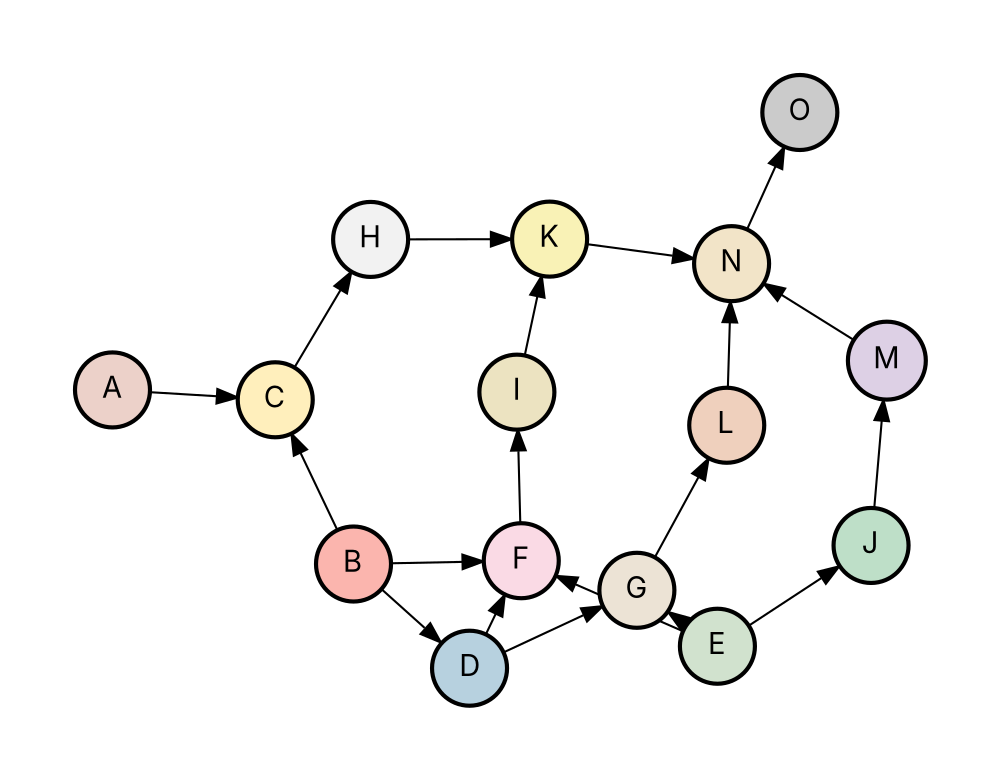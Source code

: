 digraph D {
  # Example of a directed graph.
  # Click "next example" button for more examples.
  # "digraph" is the default graph type.
    # Attributes in here apply to the graph itself.
  pad="0.5"
  outputorder=edgesfirst
  bgcolor=transparent

  # layout= specifies a layout engine:
  #   circo — for circular layout of graphs
  #   dot — for drawing directed graphs (the default)
  #   fdp — for drawing undirected graphs
  #   neato — for drawing undirected graphs
  #   osage — for drawing large undirected graphs
  #   twopi — for radial layouts of graphs
  layout=neato
  #layout=dot
  #layout=twopi

  # Default node attributes
  node [
    shape = circle
    style="filled,bold"
    color=black
    fillcolor="#F2F2F2"
    fontname=Inter
  ]

  # Uncomment this to hide labels
  #node [ label="" ]
  
  # Uncomment this to arrange nodes in a grid
  #layout=osage  edge [style=invis]

  # Edges
  A -> C
  B -> { C, D, F }
  C -> H
  D -> { F, G }
  E -> { F, G, J }
  F -> I
  G -> L
  H -> K
  I -> K
  J -> M
  K -> N
  L -> N
  M -> N
  N -> O

  # Node attributes
  A [ fillcolor = "#ECD1C9" ]
  B [ fillcolor = "#FBB5AE" ]
  C [ fillcolor = "#FFEFBC" ]
  D [ fillcolor = "#B7D1DF" ]
  E [ fillcolor = "#D1E2CE" ]
  F [ fillcolor = "#FADAE5" ]
  G [ fillcolor = "#ECE3D5" ]
  H [ fillcolor = "#F2F2F2" ]
  I [ fillcolor = "#ECE3C1" ]
  J [ fillcolor = "#BEDFC8" ]
  K [ fillcolor = "#F9F2B6" ]
  L [ fillcolor = "#EFD0BD" ]
  M [ fillcolor = "#DDD0E5" ]
  N [ fillcolor = "#F2E4C8" ]
  O [ fillcolor = "#CBCBCB" ]
}